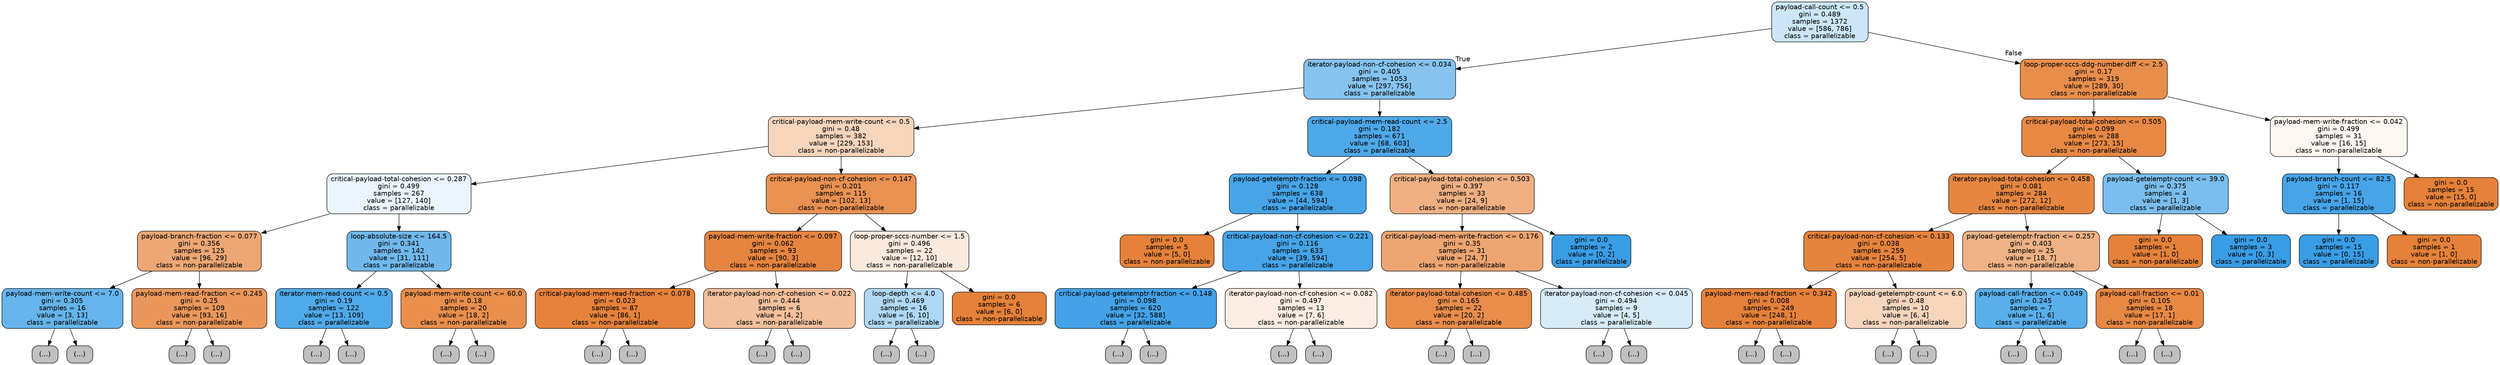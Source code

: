 digraph Tree {
node [shape=box, style="filled, rounded", color="black", fontname=helvetica] ;
edge [fontname=helvetica] ;
0 [label="payload-call-count <= 0.5\ngini = 0.489\nsamples = 1372\nvalue = [586, 786]\nclass = parallelizable", fillcolor="#399de541"] ;
1 [label="iterator-payload-non-cf-cohesion <= 0.034\ngini = 0.405\nsamples = 1053\nvalue = [297, 756]\nclass = parallelizable", fillcolor="#399de59b"] ;
0 -> 1 [labeldistance=2.5, labelangle=45, headlabel="True"] ;
2 [label="critical-payload-mem-write-count <= 0.5\ngini = 0.48\nsamples = 382\nvalue = [229, 153]\nclass = non-parallelizable", fillcolor="#e5813955"] ;
1 -> 2 ;
3 [label="critical-payload-total-cohesion <= 0.287\ngini = 0.499\nsamples = 267\nvalue = [127, 140]\nclass = parallelizable", fillcolor="#399de518"] ;
2 -> 3 ;
4 [label="payload-branch-fraction <= 0.077\ngini = 0.356\nsamples = 125\nvalue = [96, 29]\nclass = non-parallelizable", fillcolor="#e58139b2"] ;
3 -> 4 ;
5 [label="payload-mem-write-count <= 7.0\ngini = 0.305\nsamples = 16\nvalue = [3, 13]\nclass = parallelizable", fillcolor="#399de5c4"] ;
4 -> 5 ;
6 [label="(...)", fillcolor="#C0C0C0"] ;
5 -> 6 ;
9 [label="(...)", fillcolor="#C0C0C0"] ;
5 -> 9 ;
12 [label="payload-mem-read-fraction <= 0.245\ngini = 0.25\nsamples = 109\nvalue = [93, 16]\nclass = non-parallelizable", fillcolor="#e58139d3"] ;
4 -> 12 ;
13 [label="(...)", fillcolor="#C0C0C0"] ;
12 -> 13 ;
30 [label="(...)", fillcolor="#C0C0C0"] ;
12 -> 30 ;
31 [label="loop-absolute-size <= 164.5\ngini = 0.341\nsamples = 142\nvalue = [31, 111]\nclass = parallelizable", fillcolor="#399de5b8"] ;
3 -> 31 ;
32 [label="iterator-mem-read-count <= 0.5\ngini = 0.19\nsamples = 122\nvalue = [13, 109]\nclass = parallelizable", fillcolor="#399de5e1"] ;
31 -> 32 ;
33 [label="(...)", fillcolor="#C0C0C0"] ;
32 -> 33 ;
48 [label="(...)", fillcolor="#C0C0C0"] ;
32 -> 48 ;
49 [label="payload-mem-write-count <= 60.0\ngini = 0.18\nsamples = 20\nvalue = [18, 2]\nclass = non-parallelizable", fillcolor="#e58139e3"] ;
31 -> 49 ;
50 [label="(...)", fillcolor="#C0C0C0"] ;
49 -> 50 ;
51 [label="(...)", fillcolor="#C0C0C0"] ;
49 -> 51 ;
52 [label="critical-payload-non-cf-cohesion <= 0.147\ngini = 0.201\nsamples = 115\nvalue = [102, 13]\nclass = non-parallelizable", fillcolor="#e58139de"] ;
2 -> 52 ;
53 [label="payload-mem-write-fraction <= 0.097\ngini = 0.062\nsamples = 93\nvalue = [90, 3]\nclass = non-parallelizable", fillcolor="#e58139f6"] ;
52 -> 53 ;
54 [label="critical-payload-mem-read-fraction <= 0.078\ngini = 0.023\nsamples = 87\nvalue = [86, 1]\nclass = non-parallelizable", fillcolor="#e58139fc"] ;
53 -> 54 ;
55 [label="(...)", fillcolor="#C0C0C0"] ;
54 -> 55 ;
58 [label="(...)", fillcolor="#C0C0C0"] ;
54 -> 58 ;
59 [label="iterator-payload-non-cf-cohesion <= 0.022\ngini = 0.444\nsamples = 6\nvalue = [4, 2]\nclass = non-parallelizable", fillcolor="#e581397f"] ;
53 -> 59 ;
60 [label="(...)", fillcolor="#C0C0C0"] ;
59 -> 60 ;
61 [label="(...)", fillcolor="#C0C0C0"] ;
59 -> 61 ;
62 [label="loop-proper-sccs-number <= 1.5\ngini = 0.496\nsamples = 22\nvalue = [12, 10]\nclass = non-parallelizable", fillcolor="#e581392a"] ;
52 -> 62 ;
63 [label="loop-depth <= 4.0\ngini = 0.469\nsamples = 16\nvalue = [6, 10]\nclass = parallelizable", fillcolor="#399de566"] ;
62 -> 63 ;
64 [label="(...)", fillcolor="#C0C0C0"] ;
63 -> 64 ;
69 [label="(...)", fillcolor="#C0C0C0"] ;
63 -> 69 ;
70 [label="gini = 0.0\nsamples = 6\nvalue = [6, 0]\nclass = non-parallelizable", fillcolor="#e58139ff"] ;
62 -> 70 ;
71 [label="critical-payload-mem-read-count <= 2.5\ngini = 0.182\nsamples = 671\nvalue = [68, 603]\nclass = parallelizable", fillcolor="#399de5e2"] ;
1 -> 71 ;
72 [label="payload-getelemptr-fraction <= 0.098\ngini = 0.128\nsamples = 638\nvalue = [44, 594]\nclass = parallelizable", fillcolor="#399de5ec"] ;
71 -> 72 ;
73 [label="gini = 0.0\nsamples = 5\nvalue = [5, 0]\nclass = non-parallelizable", fillcolor="#e58139ff"] ;
72 -> 73 ;
74 [label="critical-payload-non-cf-cohesion <= 0.221\ngini = 0.116\nsamples = 633\nvalue = [39, 594]\nclass = parallelizable", fillcolor="#399de5ee"] ;
72 -> 74 ;
75 [label="critical-payload-getelemptr-fraction <= 0.148\ngini = 0.098\nsamples = 620\nvalue = [32, 588]\nclass = parallelizable", fillcolor="#399de5f1"] ;
74 -> 75 ;
76 [label="(...)", fillcolor="#C0C0C0"] ;
75 -> 76 ;
147 [label="(...)", fillcolor="#C0C0C0"] ;
75 -> 147 ;
148 [label="iterator-payload-non-cf-cohesion <= 0.082\ngini = 0.497\nsamples = 13\nvalue = [7, 6]\nclass = non-parallelizable", fillcolor="#e5813924"] ;
74 -> 148 ;
149 [label="(...)", fillcolor="#C0C0C0"] ;
148 -> 149 ;
152 [label="(...)", fillcolor="#C0C0C0"] ;
148 -> 152 ;
153 [label="critical-payload-total-cohesion <= 0.503\ngini = 0.397\nsamples = 33\nvalue = [24, 9]\nclass = non-parallelizable", fillcolor="#e581399f"] ;
71 -> 153 ;
154 [label="critical-payload-mem-write-fraction <= 0.176\ngini = 0.35\nsamples = 31\nvalue = [24, 7]\nclass = non-parallelizable", fillcolor="#e58139b5"] ;
153 -> 154 ;
155 [label="iterator-payload-total-cohesion <= 0.485\ngini = 0.165\nsamples = 22\nvalue = [20, 2]\nclass = non-parallelizable", fillcolor="#e58139e6"] ;
154 -> 155 ;
156 [label="(...)", fillcolor="#C0C0C0"] ;
155 -> 156 ;
157 [label="(...)", fillcolor="#C0C0C0"] ;
155 -> 157 ;
160 [label="iterator-payload-non-cf-cohesion <= 0.045\ngini = 0.494\nsamples = 9\nvalue = [4, 5]\nclass = parallelizable", fillcolor="#399de533"] ;
154 -> 160 ;
161 [label="(...)", fillcolor="#C0C0C0"] ;
160 -> 161 ;
166 [label="(...)", fillcolor="#C0C0C0"] ;
160 -> 166 ;
167 [label="gini = 0.0\nsamples = 2\nvalue = [0, 2]\nclass = parallelizable", fillcolor="#399de5ff"] ;
153 -> 167 ;
168 [label="loop-proper-sccs-ddg-number-diff <= 2.5\ngini = 0.17\nsamples = 319\nvalue = [289, 30]\nclass = non-parallelizable", fillcolor="#e58139e5"] ;
0 -> 168 [labeldistance=2.5, labelangle=-45, headlabel="False"] ;
169 [label="critical-payload-total-cohesion <= 0.505\ngini = 0.099\nsamples = 288\nvalue = [273, 15]\nclass = non-parallelizable", fillcolor="#e58139f1"] ;
168 -> 169 ;
170 [label="iterator-payload-total-cohesion <= 0.458\ngini = 0.081\nsamples = 284\nvalue = [272, 12]\nclass = non-parallelizable", fillcolor="#e58139f4"] ;
169 -> 170 ;
171 [label="critical-payload-non-cf-cohesion <= 0.133\ngini = 0.038\nsamples = 259\nvalue = [254, 5]\nclass = non-parallelizable", fillcolor="#e58139fa"] ;
170 -> 171 ;
172 [label="payload-mem-read-fraction <= 0.342\ngini = 0.008\nsamples = 249\nvalue = [248, 1]\nclass = non-parallelizable", fillcolor="#e58139fe"] ;
171 -> 172 ;
173 [label="(...)", fillcolor="#C0C0C0"] ;
172 -> 173 ;
174 [label="(...)", fillcolor="#C0C0C0"] ;
172 -> 174 ;
177 [label="payload-getelemptr-count <= 6.0\ngini = 0.48\nsamples = 10\nvalue = [6, 4]\nclass = non-parallelizable", fillcolor="#e5813955"] ;
171 -> 177 ;
178 [label="(...)", fillcolor="#C0C0C0"] ;
177 -> 178 ;
179 [label="(...)", fillcolor="#C0C0C0"] ;
177 -> 179 ;
180 [label="payload-getelemptr-fraction <= 0.257\ngini = 0.403\nsamples = 25\nvalue = [18, 7]\nclass = non-parallelizable", fillcolor="#e581399c"] ;
170 -> 180 ;
181 [label="payload-call-fraction <= 0.049\ngini = 0.245\nsamples = 7\nvalue = [1, 6]\nclass = parallelizable", fillcolor="#399de5d4"] ;
180 -> 181 ;
182 [label="(...)", fillcolor="#C0C0C0"] ;
181 -> 182 ;
183 [label="(...)", fillcolor="#C0C0C0"] ;
181 -> 183 ;
184 [label="payload-call-fraction <= 0.01\ngini = 0.105\nsamples = 18\nvalue = [17, 1]\nclass = non-parallelizable", fillcolor="#e58139f0"] ;
180 -> 184 ;
185 [label="(...)", fillcolor="#C0C0C0"] ;
184 -> 185 ;
186 [label="(...)", fillcolor="#C0C0C0"] ;
184 -> 186 ;
187 [label="payload-getelemptr-count <= 39.0\ngini = 0.375\nsamples = 4\nvalue = [1, 3]\nclass = parallelizable", fillcolor="#399de5aa"] ;
169 -> 187 ;
188 [label="gini = 0.0\nsamples = 1\nvalue = [1, 0]\nclass = non-parallelizable", fillcolor="#e58139ff"] ;
187 -> 188 ;
189 [label="gini = 0.0\nsamples = 3\nvalue = [0, 3]\nclass = parallelizable", fillcolor="#399de5ff"] ;
187 -> 189 ;
190 [label="payload-mem-write-fraction <= 0.042\ngini = 0.499\nsamples = 31\nvalue = [16, 15]\nclass = non-parallelizable", fillcolor="#e5813910"] ;
168 -> 190 ;
191 [label="payload-branch-count <= 82.5\ngini = 0.117\nsamples = 16\nvalue = [1, 15]\nclass = parallelizable", fillcolor="#399de5ee"] ;
190 -> 191 ;
192 [label="gini = 0.0\nsamples = 15\nvalue = [0, 15]\nclass = parallelizable", fillcolor="#399de5ff"] ;
191 -> 192 ;
193 [label="gini = 0.0\nsamples = 1\nvalue = [1, 0]\nclass = non-parallelizable", fillcolor="#e58139ff"] ;
191 -> 193 ;
194 [label="gini = 0.0\nsamples = 15\nvalue = [15, 0]\nclass = non-parallelizable", fillcolor="#e58139ff"] ;
190 -> 194 ;
}
